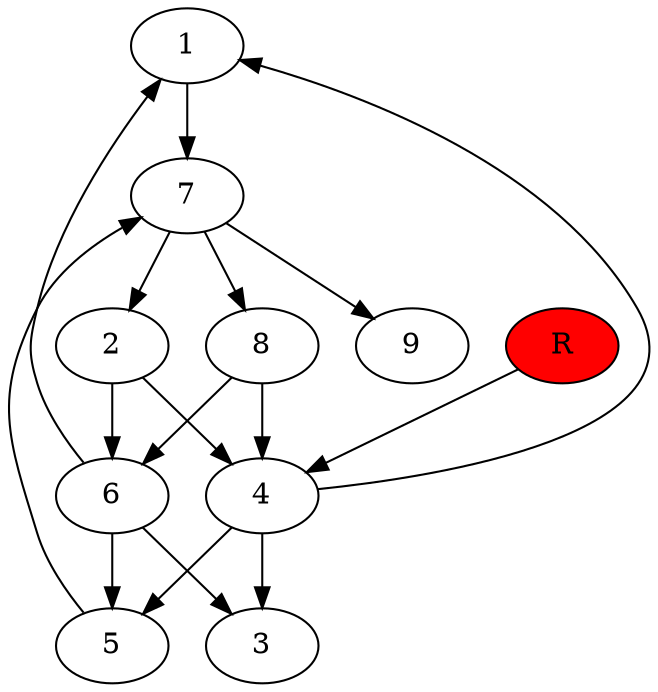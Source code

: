 digraph prb41367 {
	1
	2
	3
	4
	5
	6
	7
	8
	R [fillcolor="#ff0000" style=filled]
	1 -> 7
	2 -> 4
	2 -> 6
	4 -> 1
	4 -> 3
	4 -> 5
	5 -> 7
	6 -> 1
	6 -> 3
	6 -> 5
	7 -> 2
	7 -> 8
	7 -> 9
	8 -> 4
	8 -> 6
	R -> 4
}
